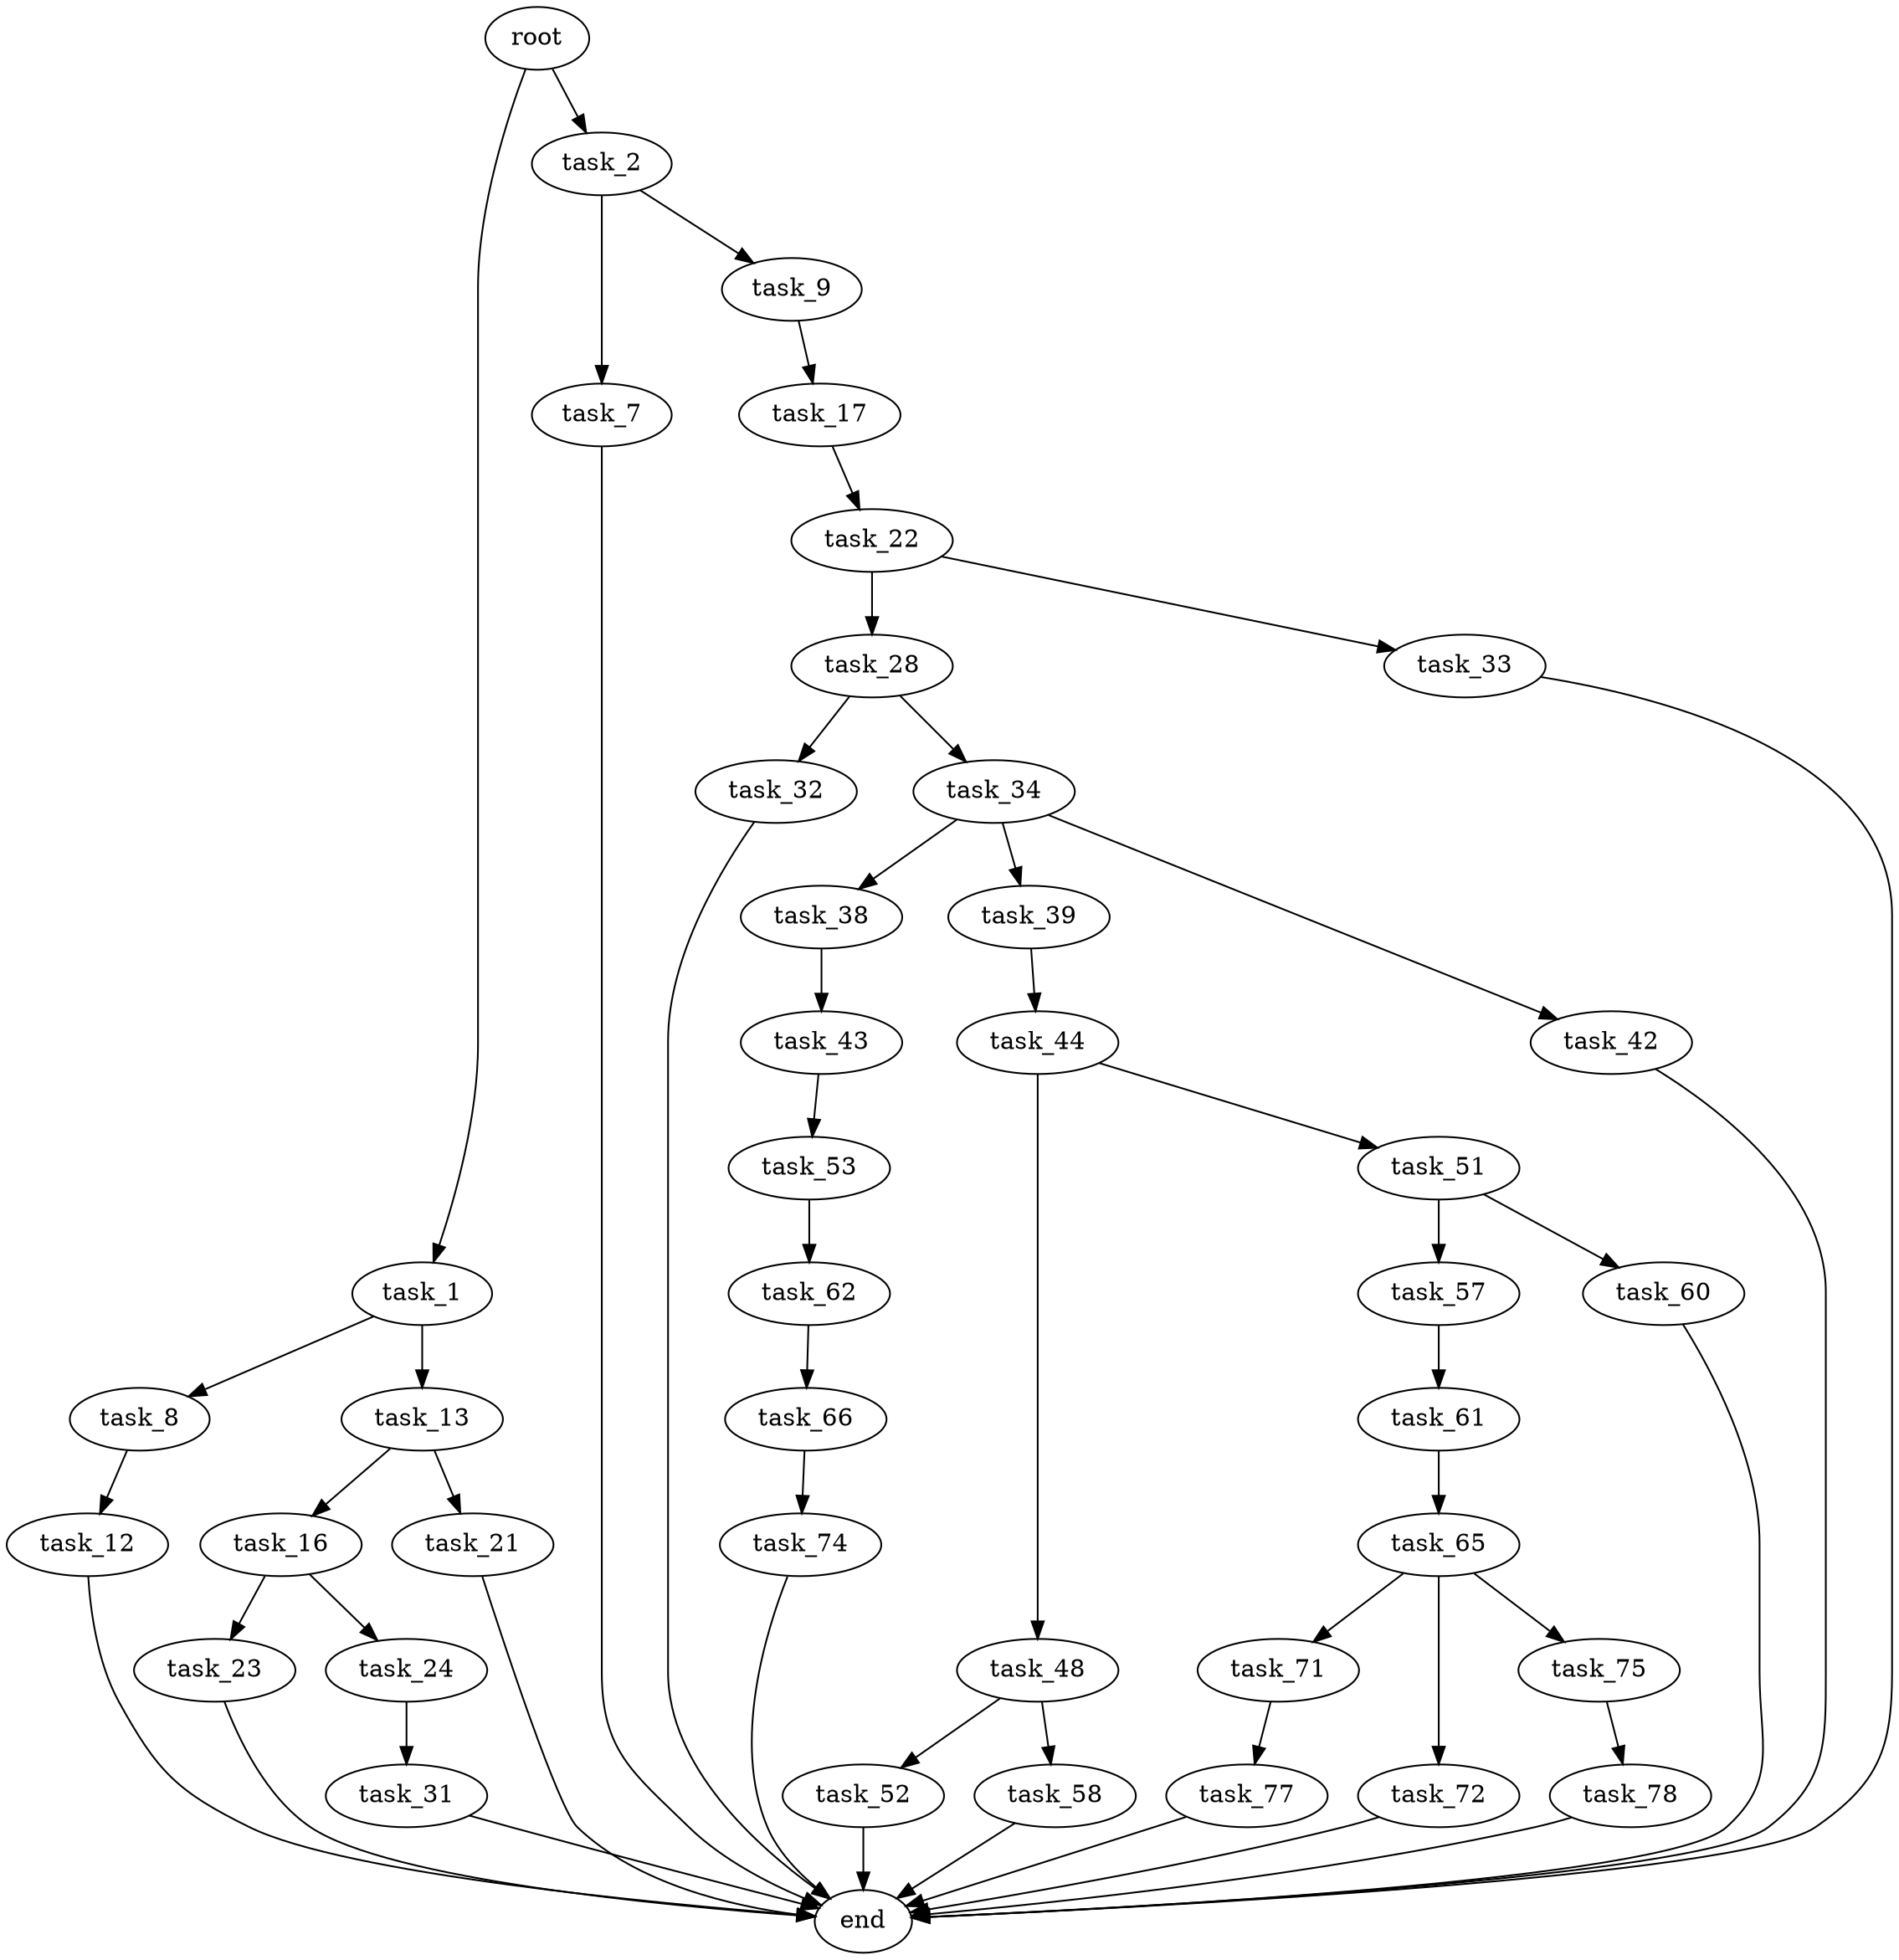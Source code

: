 digraph G {
  root [size="0.000000"];
  task_1 [size="231928233984.000000"];
  task_2 [size="49314512031.000000"];
  task_7 [size="3494981373.000000"];
  task_8 [size="8589934592.000000"];
  task_9 [size="368293445632.000000"];
  task_12 [size="8589934592.000000"];
  task_13 [size="28991029248.000000"];
  task_16 [size="8589934592.000000"];
  task_17 [size="34187050556.000000"];
  task_21 [size="1812607209.000000"];
  task_22 [size="1002512947.000000"];
  task_23 [size="134217728000.000000"];
  task_24 [size="878389251209.000000"];
  task_28 [size="1073741824000.000000"];
  task_31 [size="8589934592.000000"];
  task_32 [size="549755813888.000000"];
  task_33 [size="5326165197.000000"];
  task_34 [size="1073741824000.000000"];
  task_38 [size="231928233984.000000"];
  task_39 [size="228493625913.000000"];
  task_42 [size="686060891727.000000"];
  task_43 [size="32580860490.000000"];
  task_44 [size="306127848293.000000"];
  task_48 [size="782757789696.000000"];
  task_51 [size="22125957204.000000"];
  task_52 [size="368293445632.000000"];
  task_53 [size="134217728000.000000"];
  task_57 [size="647174392463.000000"];
  task_58 [size="67136326907.000000"];
  task_60 [size="1075586595917.000000"];
  task_61 [size="492502809537.000000"];
  task_62 [size="861419265807.000000"];
  task_65 [size="31758870318.000000"];
  task_66 [size="782757789696.000000"];
  task_71 [size="382427296206.000000"];
  task_72 [size="206265556873.000000"];
  task_74 [size="2641262185.000000"];
  task_75 [size="9025149166.000000"];
  task_77 [size="5246909083.000000"];
  task_78 [size="782757789696.000000"];
  end [size="0.000000"];

  root -> task_1 [size="1.000000"];
  root -> task_2 [size="1.000000"];
  task_1 -> task_8 [size="301989888.000000"];
  task_1 -> task_13 [size="301989888.000000"];
  task_2 -> task_7 [size="134217728.000000"];
  task_2 -> task_9 [size="134217728.000000"];
  task_7 -> end [size="1.000000"];
  task_8 -> task_12 [size="33554432.000000"];
  task_9 -> task_17 [size="411041792.000000"];
  task_12 -> end [size="1.000000"];
  task_13 -> task_16 [size="75497472.000000"];
  task_13 -> task_21 [size="75497472.000000"];
  task_16 -> task_23 [size="33554432.000000"];
  task_16 -> task_24 [size="33554432.000000"];
  task_17 -> task_22 [size="838860800.000000"];
  task_21 -> end [size="1.000000"];
  task_22 -> task_28 [size="33554432.000000"];
  task_22 -> task_33 [size="33554432.000000"];
  task_23 -> end [size="1.000000"];
  task_24 -> task_31 [size="536870912.000000"];
  task_28 -> task_32 [size="838860800.000000"];
  task_28 -> task_34 [size="838860800.000000"];
  task_31 -> end [size="1.000000"];
  task_32 -> end [size="1.000000"];
  task_33 -> end [size="1.000000"];
  task_34 -> task_38 [size="838860800.000000"];
  task_34 -> task_39 [size="838860800.000000"];
  task_34 -> task_42 [size="838860800.000000"];
  task_38 -> task_43 [size="301989888.000000"];
  task_39 -> task_44 [size="301989888.000000"];
  task_42 -> end [size="1.000000"];
  task_43 -> task_53 [size="679477248.000000"];
  task_44 -> task_48 [size="679477248.000000"];
  task_44 -> task_51 [size="679477248.000000"];
  task_48 -> task_52 [size="679477248.000000"];
  task_48 -> task_58 [size="679477248.000000"];
  task_51 -> task_57 [size="536870912.000000"];
  task_51 -> task_60 [size="536870912.000000"];
  task_52 -> end [size="1.000000"];
  task_53 -> task_62 [size="209715200.000000"];
  task_57 -> task_61 [size="411041792.000000"];
  task_58 -> end [size="1.000000"];
  task_60 -> end [size="1.000000"];
  task_61 -> task_65 [size="411041792.000000"];
  task_62 -> task_66 [size="536870912.000000"];
  task_65 -> task_71 [size="536870912.000000"];
  task_65 -> task_72 [size="536870912.000000"];
  task_65 -> task_75 [size="536870912.000000"];
  task_66 -> task_74 [size="679477248.000000"];
  task_71 -> task_77 [size="301989888.000000"];
  task_72 -> end [size="1.000000"];
  task_74 -> end [size="1.000000"];
  task_75 -> task_78 [size="679477248.000000"];
  task_77 -> end [size="1.000000"];
  task_78 -> end [size="1.000000"];
}
